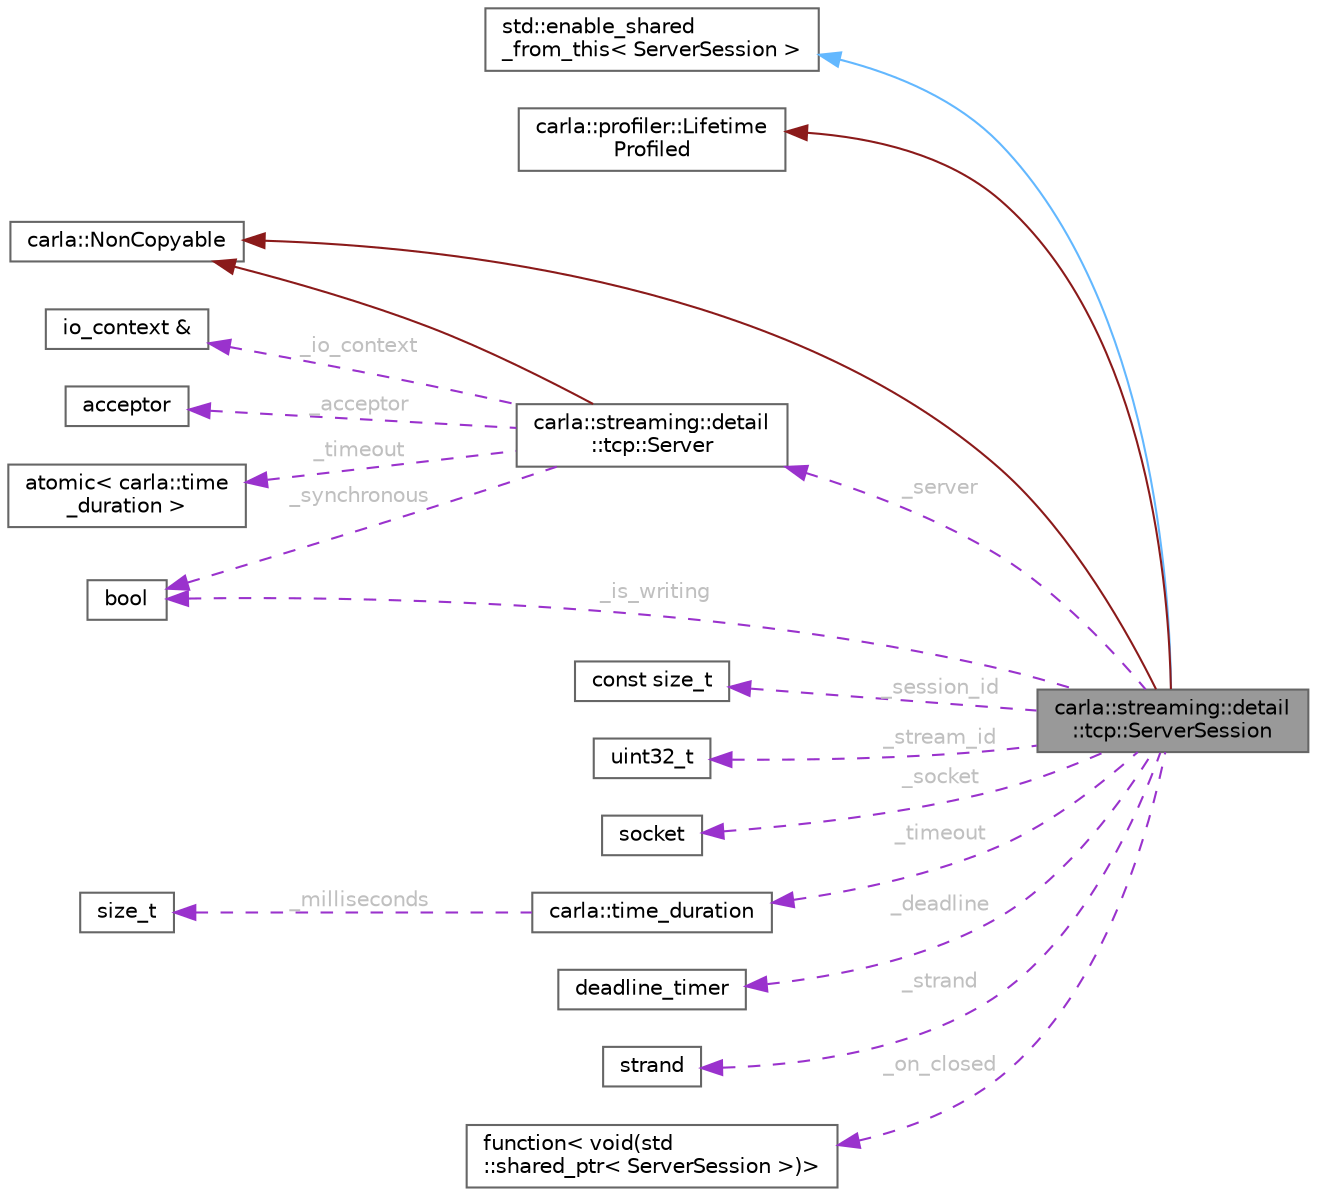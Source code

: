 digraph "carla::streaming::detail::tcp::ServerSession"
{
 // INTERACTIVE_SVG=YES
 // LATEX_PDF_SIZE
  bgcolor="transparent";
  edge [fontname=Helvetica,fontsize=10,labelfontname=Helvetica,labelfontsize=10];
  node [fontname=Helvetica,fontsize=10,shape=box,height=0.2,width=0.4];
  rankdir="LR";
  Node1 [id="Node000001",label="carla::streaming::detail\l::tcp::ServerSession",height=0.2,width=0.4,color="gray40", fillcolor="grey60", style="filled", fontcolor="black",tooltip="A TCP server session."];
  Node2 -> Node1 [id="edge1_Node000001_Node000002",dir="back",color="steelblue1",style="solid",tooltip=" "];
  Node2 [id="Node000002",label="std::enable_shared\l_from_this\< ServerSession \>",height=0.2,width=0.4,color="gray40", fillcolor="white", style="filled",tooltip=" "];
  Node3 -> Node1 [id="edge2_Node000001_Node000003",dir="back",color="firebrick4",style="solid",tooltip=" "];
  Node3 [id="Node000003",label="carla::profiler::Lifetime\lProfiled",height=0.2,width=0.4,color="gray40", fillcolor="white", style="filled",URL="$df/d3e/classcarla_1_1profiler_1_1LifetimeProfiled.html",tooltip=" "];
  Node4 -> Node1 [id="edge3_Node000001_Node000004",dir="back",color="firebrick4",style="solid",tooltip=" "];
  Node4 [id="Node000004",label="carla::NonCopyable",height=0.2,width=0.4,color="gray40", fillcolor="white", style="filled",URL="$d4/d8b/classcarla_1_1NonCopyable.html",tooltip="Inherit (privately) to suppress copy/move construction and assignment."];
  Node5 -> Node1 [id="edge4_Node000001_Node000005",dir="back",color="darkorchid3",style="dashed",tooltip=" ",label=" _server",fontcolor="grey" ];
  Node5 [id="Node000005",label="carla::streaming::detail\l::tcp::Server",height=0.2,width=0.4,color="gray40", fillcolor="white", style="filled",URL="$df/d4d/classcarla_1_1streaming_1_1detail_1_1tcp_1_1Server.html",tooltip=" "];
  Node4 -> Node5 [id="edge5_Node000005_Node000004",dir="back",color="firebrick4",style="solid",tooltip=" "];
  Node6 -> Node5 [id="edge6_Node000005_Node000006",dir="back",color="darkorchid3",style="dashed",tooltip=" ",label=" _io_context",fontcolor="grey" ];
  Node6 [id="Node000006",label="io_context &",height=0.2,width=0.4,color="gray40", fillcolor="white", style="filled",tooltip=" "];
  Node7 -> Node5 [id="edge7_Node000005_Node000007",dir="back",color="darkorchid3",style="dashed",tooltip=" ",label=" _acceptor",fontcolor="grey" ];
  Node7 [id="Node000007",label="acceptor",height=0.2,width=0.4,color="gray40", fillcolor="white", style="filled",tooltip=" "];
  Node8 -> Node5 [id="edge8_Node000005_Node000008",dir="back",color="darkorchid3",style="dashed",tooltip=" ",label=" _timeout",fontcolor="grey" ];
  Node8 [id="Node000008",label="atomic\< carla::time\l_duration \>",height=0.2,width=0.4,color="gray40", fillcolor="white", style="filled",tooltip=" "];
  Node9 -> Node5 [id="edge9_Node000005_Node000009",dir="back",color="darkorchid3",style="dashed",tooltip=" ",label=" _synchronous",fontcolor="grey" ];
  Node9 [id="Node000009",label="bool",height=0.2,width=0.4,color="gray40", fillcolor="white", style="filled",tooltip=" "];
  Node10 -> Node1 [id="edge10_Node000001_Node000010",dir="back",color="darkorchid3",style="dashed",tooltip=" ",label=" _session_id",fontcolor="grey" ];
  Node10 [id="Node000010",label="const size_t",height=0.2,width=0.4,color="gray40", fillcolor="white", style="filled",tooltip=" "];
  Node11 -> Node1 [id="edge11_Node000001_Node000011",dir="back",color="darkorchid3",style="dashed",tooltip=" ",label=" _stream_id",fontcolor="grey" ];
  Node11 [id="Node000011",label="uint32_t",height=0.2,width=0.4,color="gray40", fillcolor="white", style="filled",tooltip=" "];
  Node12 -> Node1 [id="edge12_Node000001_Node000012",dir="back",color="darkorchid3",style="dashed",tooltip=" ",label=" _socket",fontcolor="grey" ];
  Node12 [id="Node000012",label="socket",height=0.2,width=0.4,color="gray40", fillcolor="white", style="filled",tooltip=" "];
  Node13 -> Node1 [id="edge13_Node000001_Node000013",dir="back",color="darkorchid3",style="dashed",tooltip=" ",label=" _timeout",fontcolor="grey" ];
  Node13 [id="Node000013",label="carla::time_duration",height=0.2,width=0.4,color="gray40", fillcolor="white", style="filled",URL="$d2/d2e/classcarla_1_1time__duration.html",tooltip="Positive time duration up to milliseconds resolution."];
  Node14 -> Node13 [id="edge14_Node000013_Node000014",dir="back",color="darkorchid3",style="dashed",tooltip=" ",label=" _milliseconds",fontcolor="grey" ];
  Node14 [id="Node000014",label="size_t",height=0.2,width=0.4,color="gray40", fillcolor="white", style="filled",tooltip=" "];
  Node15 -> Node1 [id="edge15_Node000001_Node000015",dir="back",color="darkorchid3",style="dashed",tooltip=" ",label=" _deadline",fontcolor="grey" ];
  Node15 [id="Node000015",label="deadline_timer",height=0.2,width=0.4,color="gray40", fillcolor="white", style="filled",tooltip=" "];
  Node16 -> Node1 [id="edge16_Node000001_Node000016",dir="back",color="darkorchid3",style="dashed",tooltip=" ",label=" _strand",fontcolor="grey" ];
  Node16 [id="Node000016",label="strand",height=0.2,width=0.4,color="gray40", fillcolor="white", style="filled",tooltip=" "];
  Node17 -> Node1 [id="edge17_Node000001_Node000017",dir="back",color="darkorchid3",style="dashed",tooltip=" ",label=" _on_closed",fontcolor="grey" ];
  Node17 [id="Node000017",label="function\< void(std\l::shared_ptr\< ServerSession \>)\>",height=0.2,width=0.4,color="gray40", fillcolor="white", style="filled",tooltip=" "];
  Node9 -> Node1 [id="edge18_Node000001_Node000009",dir="back",color="darkorchid3",style="dashed",tooltip=" ",label=" _is_writing",fontcolor="grey" ];
}
